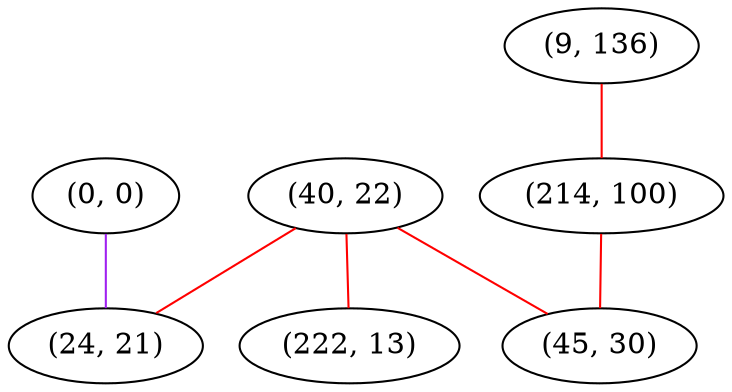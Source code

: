 graph "" {
"(0, 0)";
"(40, 22)";
"(9, 136)";
"(214, 100)";
"(45, 30)";
"(24, 21)";
"(222, 13)";
"(0, 0)" -- "(24, 21)"  [color=purple, key=0, weight=4];
"(40, 22)" -- "(45, 30)"  [color=red, key=0, weight=1];
"(40, 22)" -- "(24, 21)"  [color=red, key=0, weight=1];
"(40, 22)" -- "(222, 13)"  [color=red, key=0, weight=1];
"(9, 136)" -- "(214, 100)"  [color=red, key=0, weight=1];
"(214, 100)" -- "(45, 30)"  [color=red, key=0, weight=1];
}
